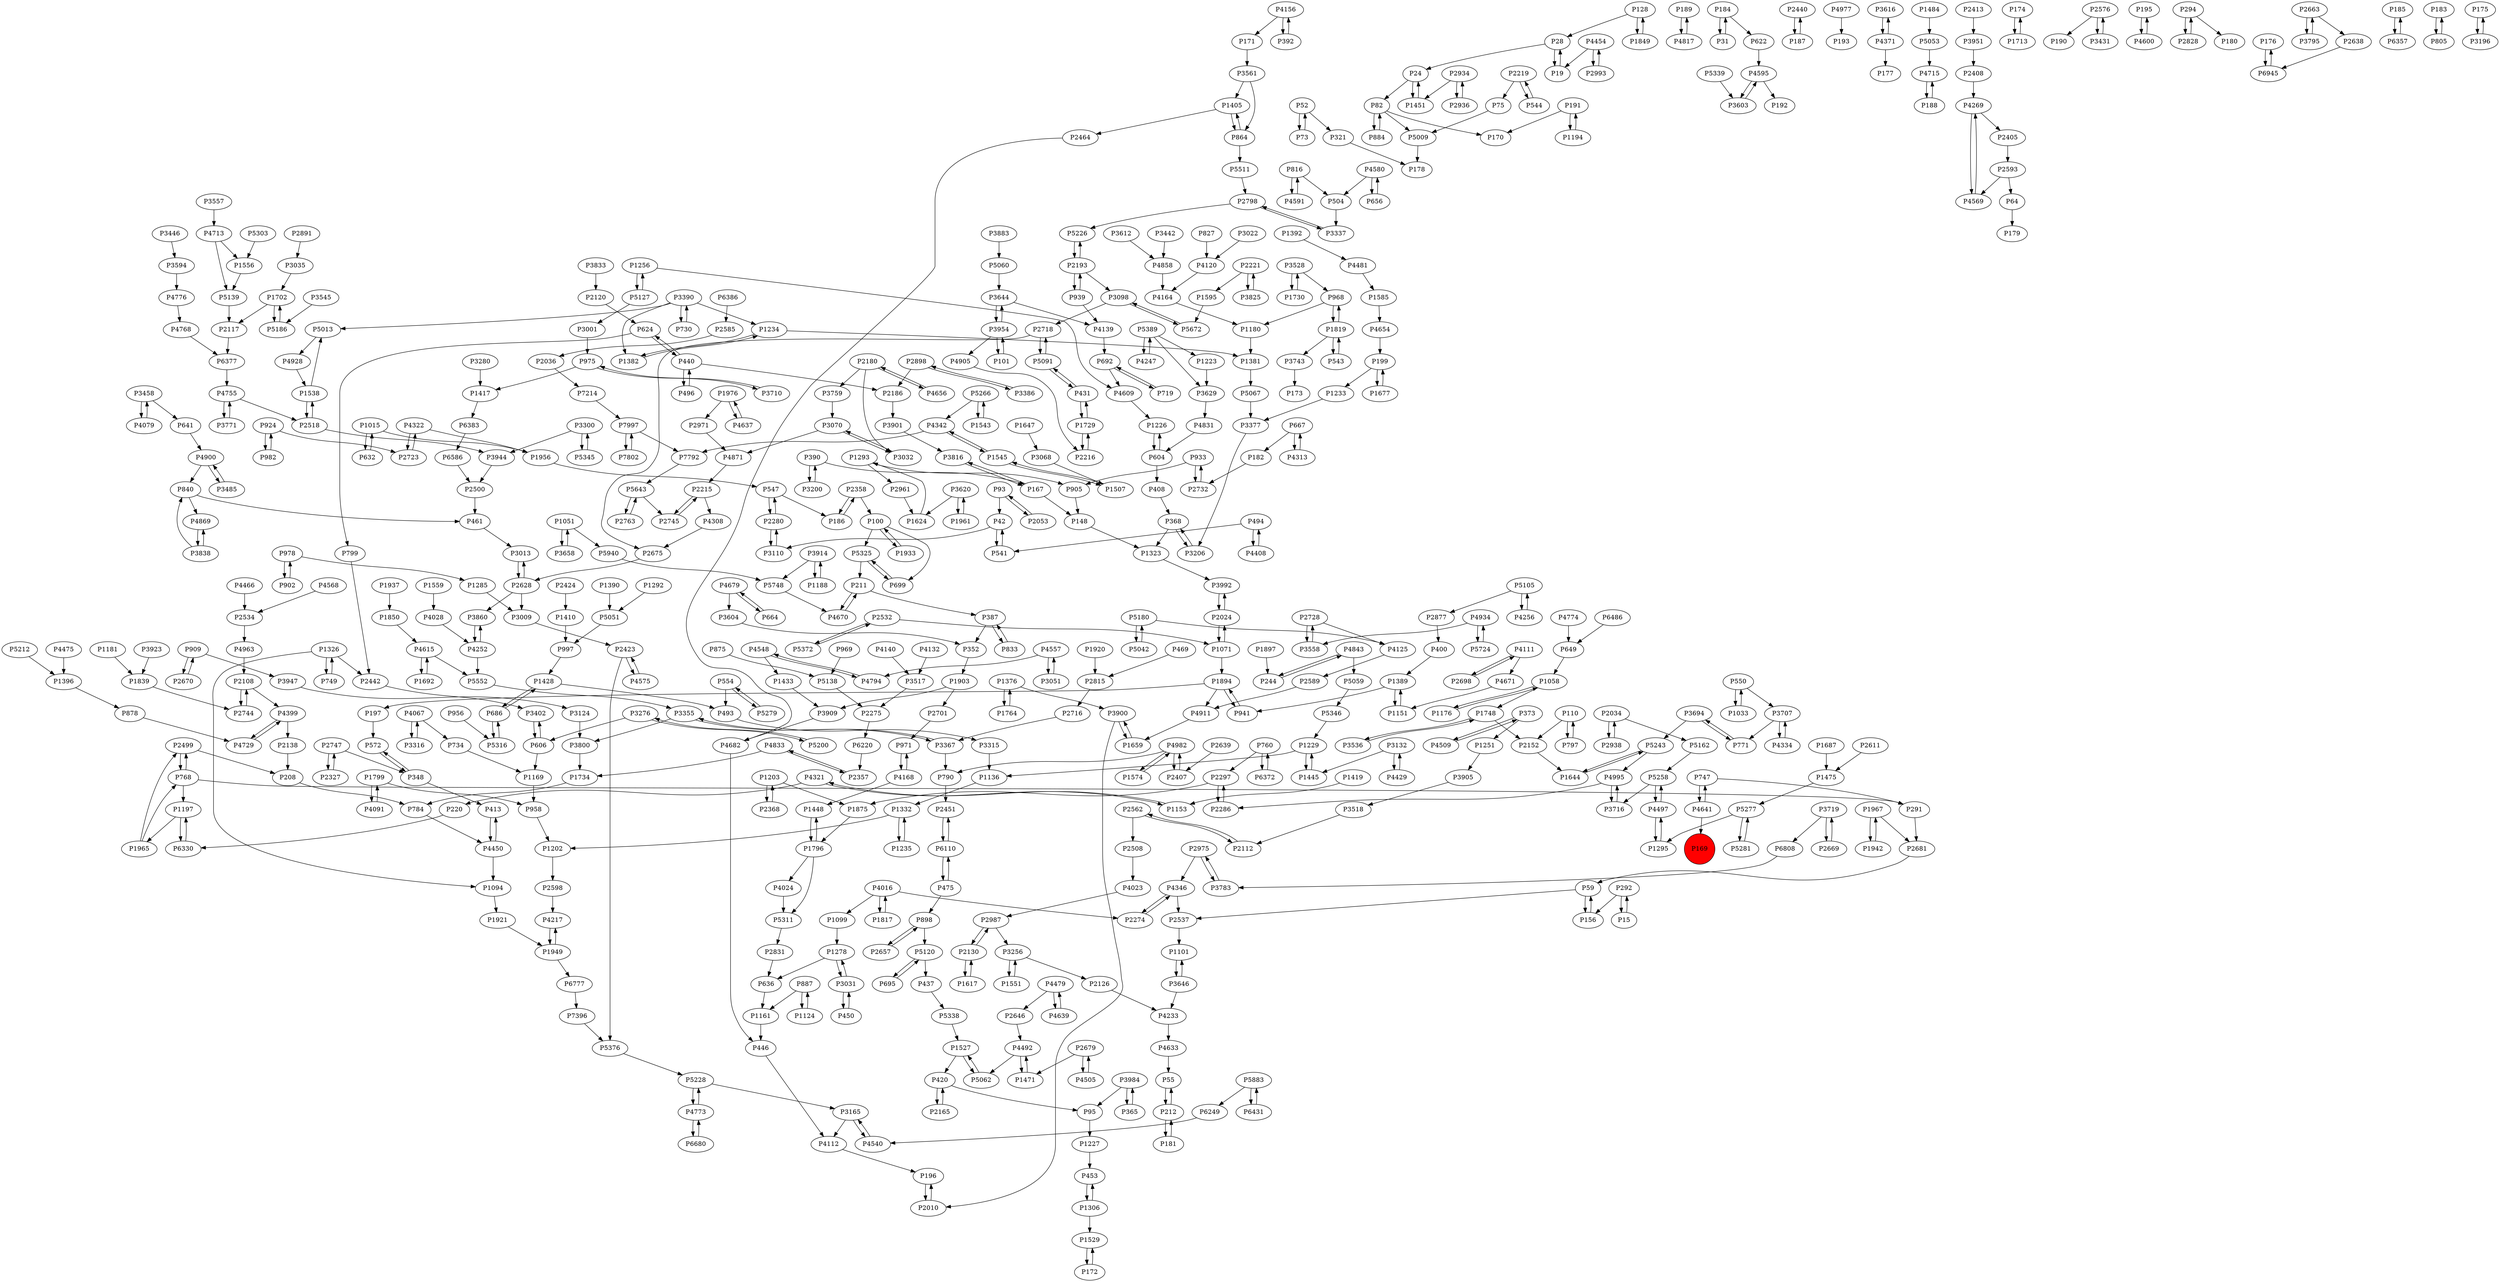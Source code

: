 digraph {
	P1428 -> P493
	P3031 -> P1278
	P3860 -> P4252
	P4067 -> P734
	P28 -> P24
	P1921 -> P1949
	P3909 -> P4682
	P2971 -> P4871
	P3132 -> P4429
	P2728 -> P3558
	P1256 -> P5127
	P2036 -> P7214
	P3905 -> P3518
	P5062 -> P1527
	P667 -> P182
	P2358 -> P100
	P816 -> P4591
	P368 -> P1323
	P5303 -> P1556
	P6110 -> P475
	P1850 -> P4615
	P1392 -> P4481
	P6680 -> P4773
	P2108 -> P2744
	P1702 -> P5186
	P982 -> P924
	P1203 -> P2368
	P3992 -> P2024
	P958 -> P1202
	P2961 -> P1624
	P4654 -> P199
	P1819 -> P3743
	P172 -> P1529
	P864 -> P5511
	P4575 -> P2423
	P1223 -> P3629
	P3783 -> P2975
	P2327 -> P2747
	P939 -> P2193
	P387 -> P352
	P1545 -> P4342
	P975 -> P1417
	P816 -> P504
	P4408 -> P494
	P1058 -> P1176
	P181 -> P212
	P3620 -> P1961
	P167 -> P148
	P604 -> P1226
	P5042 -> P5180
	P4168 -> P971
	P3620 -> P1624
	P1376 -> P1764
	P3838 -> P840
	P827 -> P4120
	P840 -> P461
	P768 -> P1197
	P4399 -> P4729
	P1574 -> P4982
	P3816 -> P167
	P189 -> P4817
	P3954 -> P101
	P2747 -> P2327
	P6372 -> P760
	P2297 -> P1875
	P1234 -> P1381
	P2562 -> P2112
	P2534 -> P4963
	P6110 -> P2451
	P3716 -> P4995
	P4140 -> P3517
	P4871 -> P2215
	P2219 -> P544
	P4729 -> P4399
	P905 -> P148
	P2130 -> P1617
	P5376 -> P5228
	P2108 -> P4399
	P2763 -> P5643
	P2679 -> P4505
	P3883 -> P5060
	P1894 -> P197
	P292 -> P15
	P52 -> P321
	P1647 -> P3068
	P1687 -> P1475
	P6777 -> P7396
	P3646 -> P4233
	P799 -> P2442
	P5643 -> P2745
	P184 -> P31
	P2440 -> P187
	P128 -> P28
	P4977 -> P193
	P3367 -> P790
	P420 -> P2165
	P2993 -> P4454
	P1389 -> P1151
	P440 -> P2186
	P184 -> P622
	P3616 -> P4371
	P408 -> P368
	P4715 -> P188
	P2934 -> P2936
	P1692 -> P4615
	P1937 -> P1850
	P431 -> P1729
	P4371 -> P3616
	P42 -> P541
	P4833 -> P1734
	P1278 -> P636
	P1961 -> P3620
	P2221 -> P1595
	P898 -> P2657
	P42 -> P3110
	P1235 -> P1332
	P1551 -> P3256
	P6431 -> P5883
	P440 -> P496
	P3022 -> P4120
	P3276 -> P5200
	P199 -> P1677
	P1965 -> P768
	P4125 -> P2589
	P2681 -> P59
	P2423 -> P5376
	P4713 -> P1556
	P971 -> P4168
	P554 -> P493
	P5060 -> P3644
	P5748 -> P4670
	P2423 -> P4575
	P5266 -> P1543
	P4112 -> P196
	P4755 -> P3771
	P3914 -> P1188
	P1734 -> P784
	P4217 -> P1949
	P199 -> P1233
	P4995 -> P3716
	P5120 -> P437
	P3951 -> P2408
	P5258 -> P3716
	P1897 -> P244
	P2499 -> P768
	P2532 -> P5372
	P2744 -> P2108
	P5277 -> P5281
	P128 -> P1849
	P686 -> P5316
	P1188 -> P3914
	P4120 -> P4164
	P5258 -> P4497
	P4256 -> P5105
	P5243 -> P1644
	P1295 -> P4497
	P547 -> P2280
	P4548 -> P4794
	P174 -> P1713
	P321 -> P178
	P3644 -> P3954
	P4773 -> P6680
	P4637 -> P1976
	P504 -> P3337
	P3458 -> P641
	P2120 -> P624
	P3707 -> P771
	P2034 -> P5162
	P2576 -> P190
	P1099 -> P1278
	P1227 -> P453
	P554 -> P5279
	P461 -> P3013
	P968 -> P1819
	P1071 -> P1894
	P5180 -> P5042
	P95 -> P1227
	P4269 -> P4569
	P975 -> P3710
	P5311 -> P2831
	P2798 -> P5226
	P208 -> P784
	P390 -> P167
	P2934 -> P1451
	P1729 -> P431
	P1956 -> P547
	P59 -> P2537
	P437 -> P5338
	P100 -> P1933
	P4633 -> P55
	P1644 -> P5243
	P1058 -> P1748
	P195 -> P4600
	P784 -> P4450
	P4481 -> P1585
	P5226 -> P2193
	P1764 -> P1376
	P352 -> P1903
	P2280 -> P547
	P4641 -> P747
	P3337 -> P2798
	P2628 -> P3860
	P909 -> P3947
	P186 -> P2358
	P3013 -> P2628
	P4833 -> P2357
	P294 -> P2828
	P176 -> P6945
	P1332 -> P1235
	P191 -> P1194
	P75 -> P5009
	P453 -> P1306
	P5266 -> P4342
	P5051 -> P997
	P3165 -> P4540
	P187 -> P2440
	P4079 -> P3458
	P2274 -> P4346
	P52 -> P73
	P606 -> P1169
	P3110 -> P2280
	P2975 -> P4346
	P2798 -> P3337
	P4768 -> P6377
	P4995 -> P2286
	P3280 -> P1417
	P4139 -> P692
	P1920 -> P2815
	P1527 -> P5062
	P4492 -> P1471
	P3390 -> P5013
	P2628 -> P3013
	P1161 -> P446
	P1051 -> P3658
	P2975 -> P3783
	P4168 -> P1448
	P884 -> P82
	P1659 -> P3900
	P5511 -> P2798
	P4497 -> P1295
	P4776 -> P4768
	P1381 -> P5067
	P82 -> P884
	P185 -> P6357
	P1419 -> P1153
	P2180 -> P4656
	P4342 -> P7792
	P541 -> P42
	P387 -> P833
	P1875 -> P1796
	P1933 -> P100
	P5372 -> P2532
	P3800 -> P1734
	P1849 -> P128
	P5067 -> P3377
	P6220 -> P2357
	P4454 -> P2993
	P4831 -> P604
	P1234 -> P1382
	P3528 -> P1730
	P734 -> P1169
	P649 -> P1058
	P4843 -> P244
	P4568 -> P2534
	P156 -> P59
	P15 -> P292
	P686 -> P1428
	P5316 -> P686
	P4024 -> P5311
	P3984 -> P365
	P244 -> P4843
	P3124 -> P3800
	P4963 -> P2108
	P4016 -> P2274
	P3355 -> P3367
	P469 -> P2815
	P2593 -> P64
	P4371 -> P177
	P2639 -> P2407
	P1527 -> P420
	P902 -> P978
	P5325 -> P699
	P1382 -> P1234
	P2408 -> P4269
	P760 -> P2297
	P5059 -> P5346
	P924 -> P982
	P5552 -> P3355
	P768 -> P291
	P4313 -> P667
	P3256 -> P2126
	P2275 -> P6220
	P1332 -> P1202
	P1903 -> P2701
	P1326 -> P2442
	P2898 -> P2186
	P1405 -> P864
	P2424 -> P1410
	P5091 -> P2718
	P5228 -> P4773
	P3719 -> P2669
	P1817 -> P4016
	P5243 -> P4995
	P1428 -> P686
	P2898 -> P3386
	P7214 -> P7997
	P4557 -> P3051
	P4399 -> P2138
	P291 -> P2681
	P5281 -> P5277
	P5643 -> P2763
	P840 -> P4869
	P2518 -> P3944
	P3431 -> P2576
	P2180 -> P3759
	P1617 -> P2130
	P2413 -> P3951
	P3536 -> P1748
	P4755 -> P2518
	P3390 -> P1234
	P6386 -> P2585
	P440 -> P624
	P1965 -> P2499
	P1094 -> P1921
	P2193 -> P3098
	P636 -> P1161
	P1390 -> P5051
	P2936 -> P2934
	P5105 -> P2877
	P171 -> P3561
	P2024 -> P3992
	P887 -> P1161
	P730 -> P3390
	P2701 -> P971
	P196 -> P2010
	P2358 -> P186
	P3658 -> P1051
	P5105 -> P4256
	P797 -> P110
	P475 -> P898
	P2593 -> P4569
	P1256 -> P4609
	P692 -> P4609
	P5389 -> P1223
	P1448 -> P1796
	P3612 -> P4858
	P956 -> P5316
	P4679 -> P664
	P82 -> P170
	P1559 -> P4028
	P392 -> P4156
	P624 -> P440
	P4342 -> P1545
	P1796 -> P1448
	P924 -> P2723
	P2747 -> P348
	P5724 -> P4934
	P3132 -> P1445
	P4609 -> P1226
	P5228 -> P3165
	P5325 -> P211
	P3200 -> P390
	P6486 -> P649
	P3947 -> P3124
	P1445 -> P1229
	P1433 -> P3909
	P1819 -> P968
	P1396 -> P878
	P2589 -> P4911
	P4252 -> P5552
	P6586 -> P2500
	P390 -> P3200
	P4869 -> P3838
	P2215 -> P2745
	P2451 -> P6110
	P348 -> P572
	P4346 -> P2537
	P3710 -> P975
	P4774 -> P649
	P4016 -> P1099
	P3386 -> P2898
	P100 -> P699
	P1197 -> P1965
	P909 -> P2670
	P4595 -> P3603
	P475 -> P6110
	P4067 -> P3316
	P997 -> P1428
	P5127 -> P3001
	P3604 -> P352
	P939 -> P4139
	P4600 -> P195
	P420 -> P95
	P572 -> P348
	P550 -> P1033
	P3954 -> P3644
	P3098 -> P2718
	P3944 -> P2500
	P2728 -> P4125
	P5883 -> P6249
	P2010 -> P196
	P695 -> P5120
	P2532 -> P1071
	P82 -> P5009
	P7997 -> P7792
	P2646 -> P4492
	P5277 -> P1295
	P1677 -> P199
	P3833 -> P2120
	P1202 -> P2598
	P4557 -> P4794
	P3001 -> P975
	P3594 -> P4776
	P760 -> P6372
	P3032 -> P3070
	P3390 -> P730
	P3031 -> P450
	P4591 -> P816
	P3367 -> P3355
	P543 -> P1819
	P2828 -> P294
	P6808 -> P3783
	P4934 -> P5724
	P2663 -> P3795
	P2215 -> P4308
	P292 -> P156
	P3984 -> P95
	P1051 -> P5940
	P348 -> P413
	P4156 -> P392
	P4429 -> P3132
	P622 -> P4595
	P1229 -> P1445
	P2669 -> P3719
	P4132 -> P3517
	P1729 -> P2216
	P3771 -> P4755
	P3694 -> P5243
	P93 -> P42
	P2034 -> P2938
	P4454 -> P19
	P1894 -> P4911
	P1251 -> P3905
	P1799 -> P958
	P400 -> P1389
	P4164 -> P1180
	P4713 -> P5139
	P4479 -> P2646
	P5346 -> P1229
	P183 -> P805
	P2130 -> P2987
	P2216 -> P1729
	P2598 -> P4217
	P197 -> P572
	P4334 -> P3707
	P3256 -> P1551
	P2987 -> P2130
	P3545 -> P5186
	P3914 -> P5748
	P747 -> P4641
	P2053 -> P93
	P1292 -> P5051
	P4509 -> P373
	P4346 -> P2274
	P1015 -> P1956
	P1748 -> P3536
	P7997 -> P7802
	P5013 -> P4928
	P2500 -> P461
	P4982 -> P2407
	P3719 -> P6808
	P1556 -> P5139
	P5127 -> P1256
	P5212 -> P1396
	P864 -> P1405
	P6383 -> P6586
	P148 -> P1323
	P100 -> P5325
	P1101 -> P3646
	P3795 -> P2663
	P5883 -> P6431
	P4911 -> P1659
	P1015 -> P632
	P188 -> P4715
	P1949 -> P6777
	P1326 -> P749
	P191 -> P170
	P5389 -> P4247
	P5138 -> P2275
	P4982 -> P1574
	P805 -> P183
	P3165 -> P4112
	P4928 -> P1538
	P933 -> P2732
	P1538 -> P2518
	P2718 -> P5091
	P4900 -> P840
	P2368 -> P1203
	P496 -> P440
	P2938 -> P2034
	P1326 -> P1094
	P2193 -> P939
	P1543 -> P5266
	P1595 -> P5672
	P1293 -> P2961
	P368 -> P3206
	P1451 -> P24
	P373 -> P1251
	P6330 -> P1197
	P3557 -> P4713
	P1176 -> P1058
	P968 -> P1180
	P6945 -> P176
	P1976 -> P2971
	P5053 -> P4715
	P4111 -> P2698
	P3954 -> P4905
	P2442 -> P3402
	P1942 -> P1967
	P1226 -> P604
	P1949 -> P4217
	P4321 -> P220
	P3442 -> P4858
	P4252 -> P3860
	P3528 -> P968
	P2280 -> P3110
	P4091 -> P1799
	P3458 -> P4079
	P790 -> P2451
	P624 -> P799
	P3485 -> P4900
	P768 -> P2499
	P1293 -> P905
	P2499 -> P208
	P4682 -> P446
	P5338 -> P1527
	P4492 -> P5062
	P2698 -> P4111
	P4580 -> P504
	P494 -> P4408
	P2537 -> P1101
	P7396 -> P5376
	P1306 -> P1529
	P3923 -> P1839
	P59 -> P156
	P1229 -> P1136
	P5186 -> P1702
	P3070 -> P4871
	P3377 -> P3206
	P3743 -> P173
	P978 -> P1285
	P4773 -> P5228
	P1197 -> P6330
	P4615 -> P1692
	P4450 -> P413
	P2405 -> P2593
	P3838 -> P4869
	P3558 -> P2728
	P2221 -> P3825
	P2024 -> P1071
	P1033 -> P550
	P1136 -> P1332
	P5200 -> P3276
	P3707 -> P4334
	P656 -> P4580
	P4905 -> P2216
	P2297 -> P2286
	P878 -> P4729
	P211 -> P387
	P2117 -> P6377
	P3300 -> P5345
	P4028 -> P4252
	P101 -> P3954
	P110 -> P2152
	P4322 -> P2723
	P2286 -> P2297
	P2877 -> P400
	P692 -> P719
	P2180 -> P3032
	P544 -> P2219
	P3035 -> P1702
	P4641 -> P169
	P1624 -> P1293
	P1194 -> P191
	P494 -> P541
	P493 -> P3315
	P2638 -> P6945
	P3825 -> P2221
	P5279 -> P554
	P167 -> P3816
	P4794 -> P4548
	P1748 -> P2152
	P3694 -> P771
	P3561 -> P1405
	P1538 -> P5013
	P1169 -> P958
	P5120 -> P695
	P4322 -> P1956
	P898 -> P5120
	P2138 -> P208
	P6249 -> P4540
	P220 -> P6330
	P4934 -> P3558
	P4670 -> P211
	P19 -> P28
	P4900 -> P3485
	P2891 -> P3035
	P4548 -> P1433
	P4656 -> P2180
	P212 -> P181
	P3098 -> P5672
	P1285 -> P3009
	P1903 -> P3909
	P3518 -> P2112
	P2611 -> P1475
	P175 -> P3196
	P2716 -> P3367
	P1585 -> P4654
	P2679 -> P1471
	P3644 -> P4139
	P7802 -> P7997
	P747 -> P291
	P3402 -> P606
	P875 -> P5138
	P110 -> P797
	P3901 -> P3816
	P4247 -> P5389
	P1713 -> P174
	P4679 -> P3604
	P24 -> P1451
	P2670 -> P909
	P1233 -> P3377
	P1153 -> P4321
	P2723 -> P4322
	P1799 -> P4091
	P4466 -> P2534
	P5389 -> P3629
	P1545 -> P1507
	P446 -> P4112
	P5339 -> P3603
	P4817 -> P189
	P833 -> P387
	P28 -> P19
	P1323 -> P3992
	P4023 -> P2987
	P5180 -> P4125
	P5139 -> P2117
	P4671 -> P1151
	P3068 -> P1507
	P4615 -> P5552
	P2657 -> P898
	P1976 -> P4637
	P294 -> P180
	P2112 -> P2562
	P6357 -> P185
	P4505 -> P2679
	P5009 -> P178
	P1180 -> P1381
	P978 -> P902
	P3900 -> P1659
	P4016 -> P1817
	P2831 -> P636
	P1475 -> P5277
	P547 -> P186
	P1376 -> P3900
	P1796 -> P5311
	P1151 -> P1389
	P3206 -> P368
	P1819 -> P543
	P73 -> P52
	P1071 -> P2024
	P5091 -> P431
	P2193 -> P5226
	P887 -> P1124
	P4111 -> P4671
	P3051 -> P4557
	P699 -> P5325
	P3276 -> P606
	P1410 -> P997
	P4569 -> P4269
	P3561 -> P864
	P2407 -> P4982
	P7792 -> P5643
	P1278 -> P3031
	P2628 -> P3009
	P3196 -> P175
	P667 -> P4313
	P182 -> P2732
	P4595 -> P192
	P3355 -> P3800
	P1529 -> P172
	P64 -> P179
	P365 -> P3984
	P3070 -> P3032
	P4982 -> P790
	P31 -> P184
	P3009 -> P2423
	P933 -> P905
	P2815 -> P2716
	P4858 -> P4164
	P4639 -> P4479
	P1839 -> P2744
	P771 -> P3694
	P1484 -> P5053
	P1471 -> P4492
	P4450 -> P1094
	P450 -> P3031
	P4321 -> P1153
	P3446 -> P3594
	P1417 -> P6383
	P1702 -> P2117
	P212 -> P55
	P24 -> P82
	P1203 -> P1875
	P719 -> P692
	P4479 -> P4639
	P1894 -> P941
	P1405 -> P2464
	P6377 -> P4755
	P3517 -> P2275
	P2987 -> P3256
	P3759 -> P3070
	P2219 -> P75
	P2518 -> P1538
	P3315 -> P1136
	P2152 -> P1644
	P3900 -> P2010
	P2745 -> P2215
	P4269 -> P2405
	P1967 -> P2681
	P2576 -> P3431
	P431 -> P5091
	P1306 -> P453
	P2126 -> P4233
	P606 -> P3402
	P4497 -> P5258
	P5672 -> P3098
	P5162 -> P5258
	P4156 -> P171
	P632 -> P1015
	P3390 -> P1382
	P1389 -> P941
	P2585 -> P2036
	P3646 -> P1101
	P2663 -> P2638
	P2718 -> P2675
	P4233 -> P4633
	P3603 -> P4595
	P1507 -> P1545
	P3629 -> P4831
	P550 -> P3707
	P604 -> P408
	P5345 -> P3300
	P2675 -> P2628
	P2186 -> P3901
	P4580 -> P656
	P413 -> P4450
	P2165 -> P420
	P4475 -> P1396
	P1124 -> P887
	P664 -> P4679
	P55 -> P212
	P641 -> P4900
	P1730 -> P3528
	P2464 -> P4682
	P1181 -> P1839
	P3316 -> P4067
	P969 -> P5138
	P4843 -> P5059
	P93 -> P2053
	P1967 -> P1942
	P373 -> P4509
	P941 -> P1894
	P2508 -> P4023
	P2562 -> P2508
	P749 -> P1326
	P2357 -> P4833
	P211 -> P4670
	P4540 -> P3165
	P1796 -> P4024
	P5940 -> P5748
	P2732 -> P933
	P4308 -> P2675
	P3300 -> P3944
	P169 [shape=circle]
	P169 [style=filled]
	P169 [fillcolor=red]
}